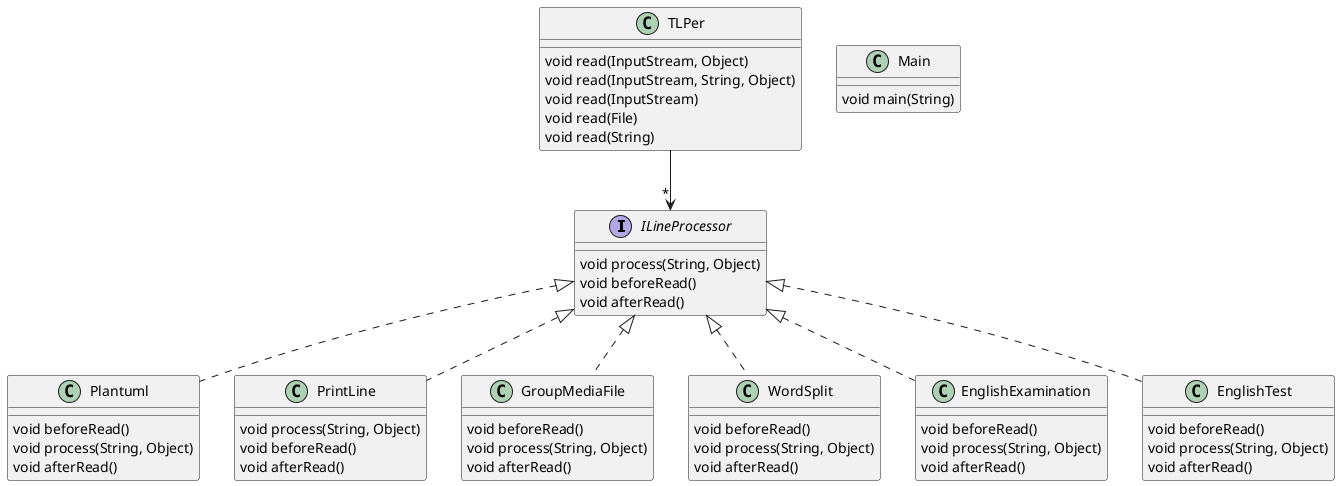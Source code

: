 @startuml

' definitions
' -----------

' package "com.ztools.textlineprocessor"
interface ILineProcessor
class Main
class TLPer
' end package

' package "com.ztools.textlineprocessor.def"
class Plantuml
class PrintLine
class GroupMediaFile
class WordSplit
class EnglishExamination
class EnglishTest
' end package

' content
' -------

' TLPer:
TLPer --> "*" ILineProcessor
TLPer : void read(InputStream, Object)
TLPer : void read(InputStream, String, Object)
TLPer : void read(InputStream)
TLPer : void read(File)
TLPer : void read(String)

' EnglishTest:
ILineProcessor <|.. EnglishTest
EnglishTest : void beforeRead()
EnglishTest : void process(String, Object)
EnglishTest : void afterRead()

' Plantuml:
ILineProcessor <|.. Plantuml
Plantuml : void beforeRead()
Plantuml : void process(String, Object)
Plantuml : void afterRead()

' WordSplit:
ILineProcessor <|.. WordSplit
WordSplit : void beforeRead()
WordSplit : void process(String, Object)
WordSplit : void afterRead()

' GroupMediaFile:
ILineProcessor <|.. GroupMediaFile
GroupMediaFile : void beforeRead()
GroupMediaFile : void process(String, Object)
GroupMediaFile : void afterRead()

' Main:
Main : void main(String)

' PrintLine:
ILineProcessor <|.. PrintLine
PrintLine : void process(String, Object)
PrintLine : void beforeRead()
PrintLine : void afterRead()

' ILineProcessor:
ILineProcessor : void process(String, Object)
ILineProcessor : void beforeRead()
ILineProcessor : void afterRead()

' EnglishExamination:
ILineProcessor <|.. EnglishExamination
EnglishExamination : void beforeRead()
EnglishExamination : void process(String, Object)
EnglishExamination : void afterRead()

@enduml